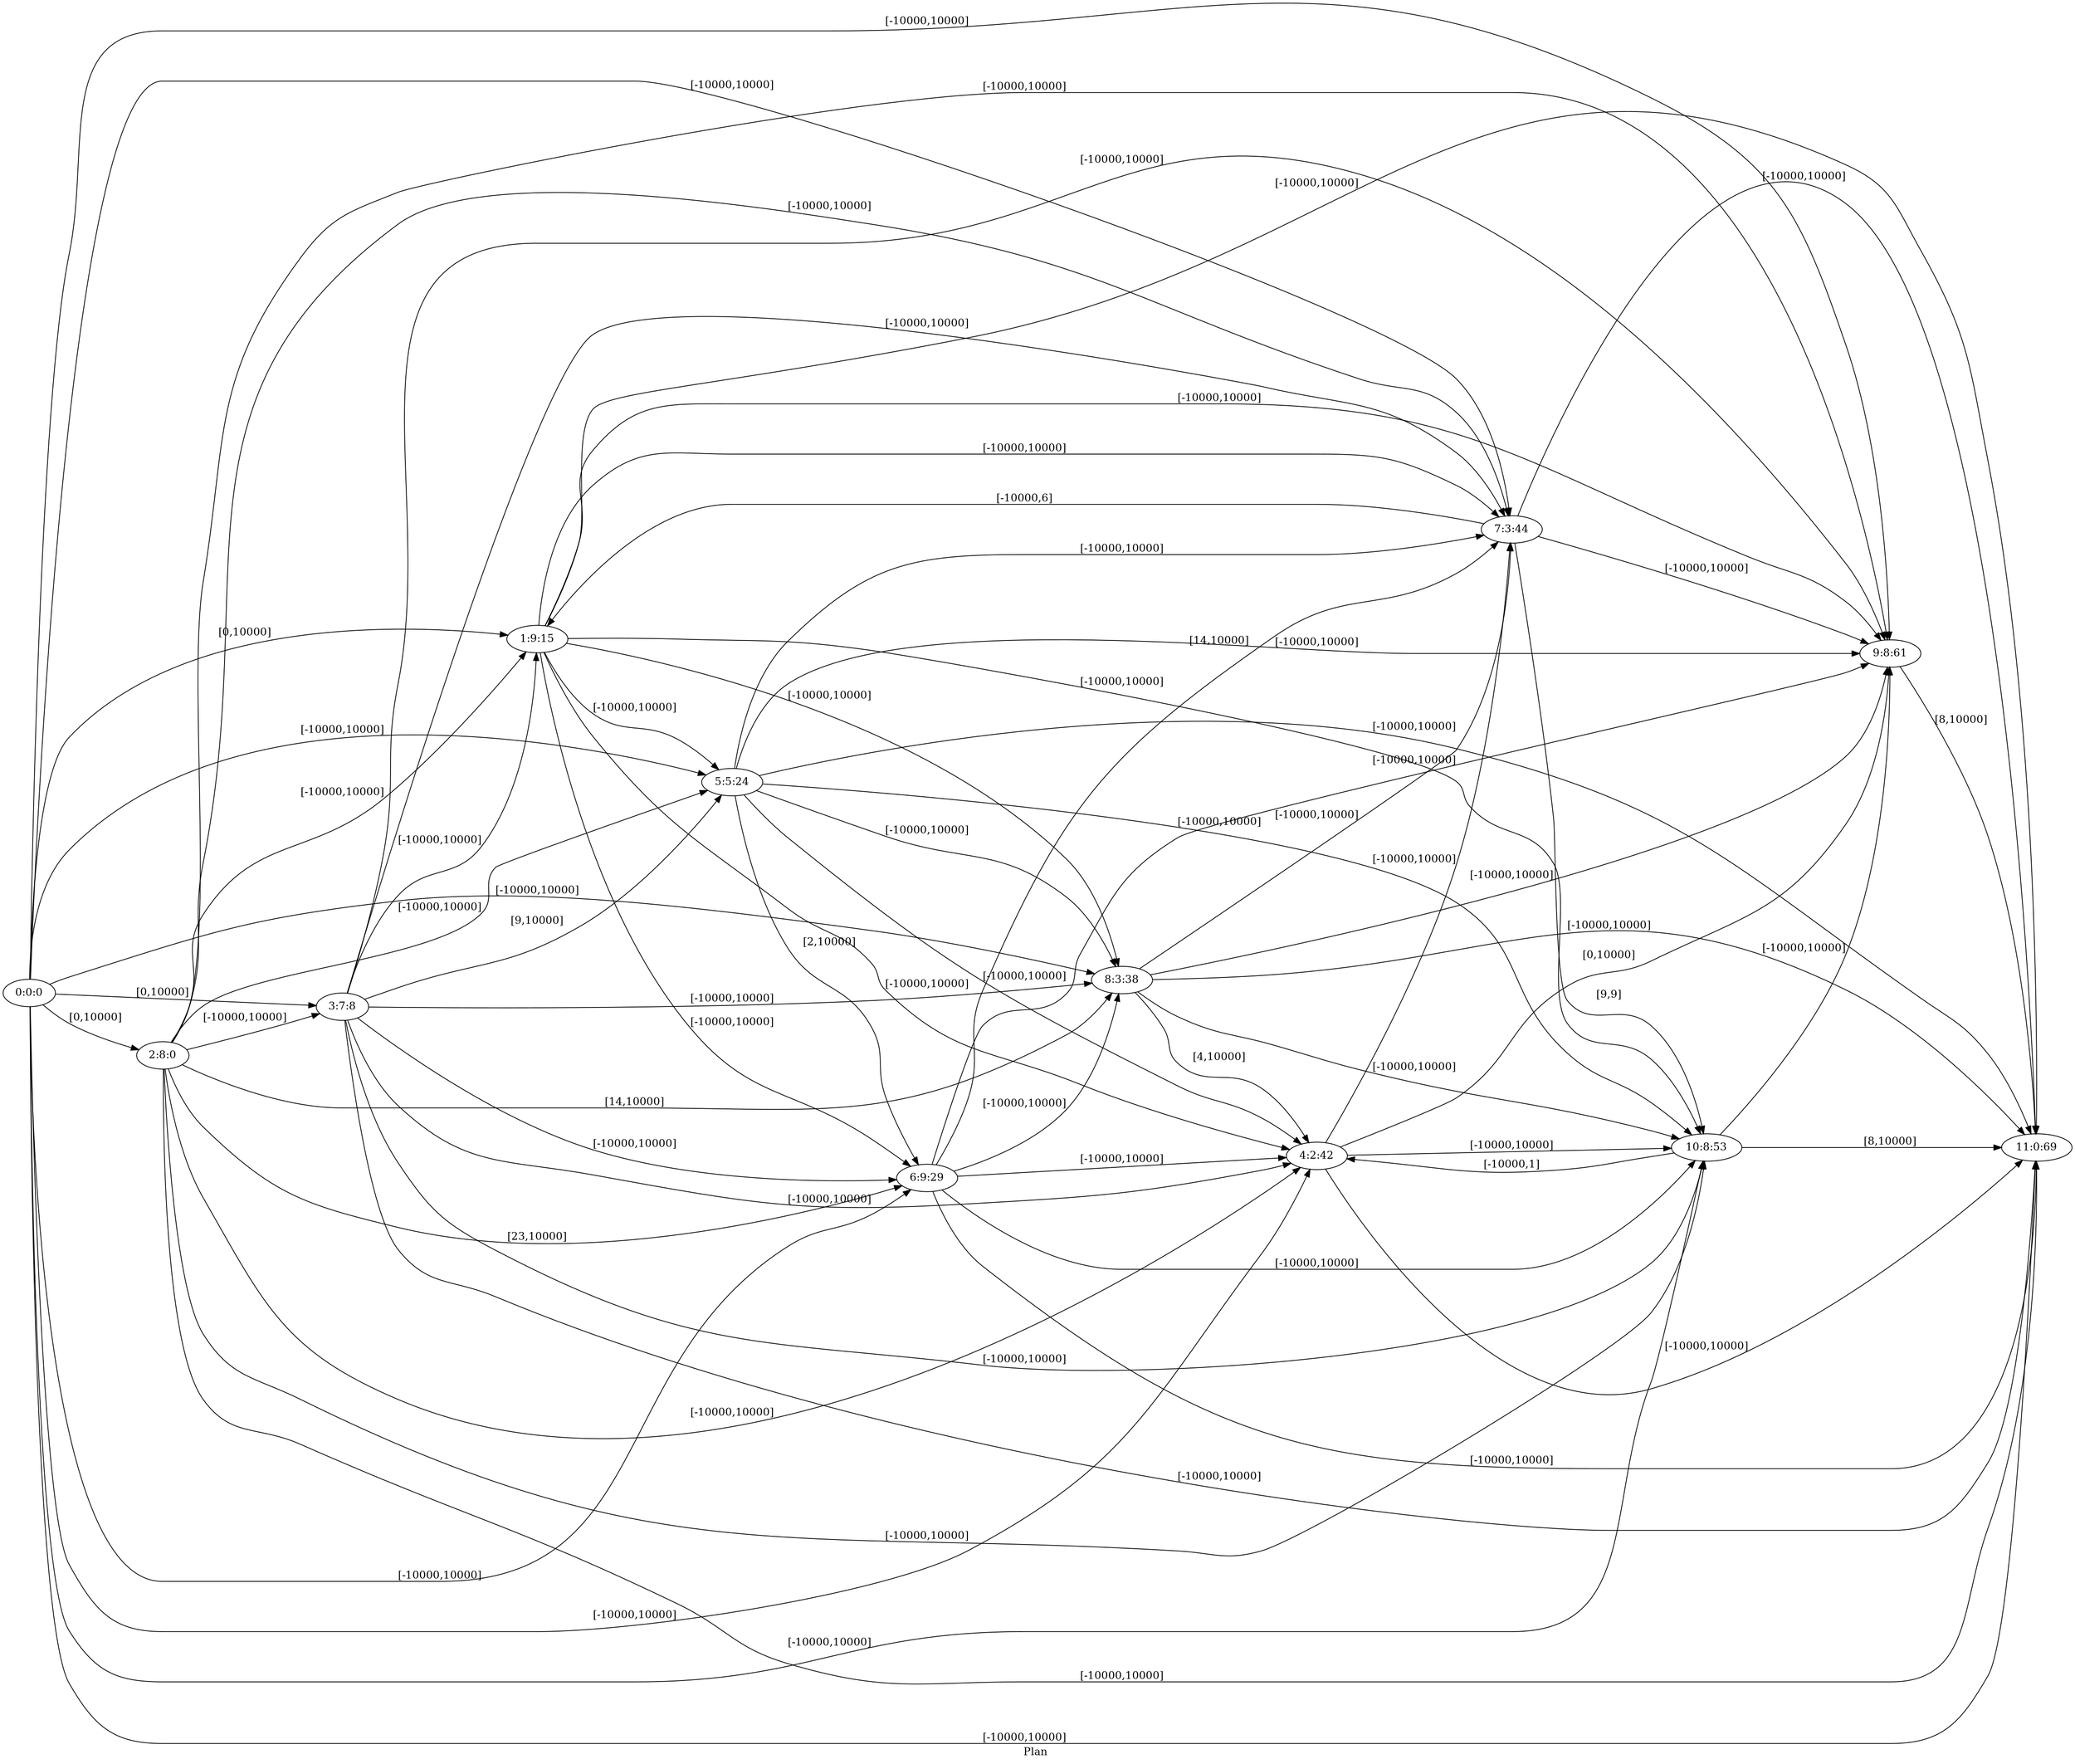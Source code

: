 digraph G {
 rankdir = LR;
 nodesep = .45; 
 size = 30;
label="Plan ";
 fldt = 0.540701;
"0:0:0"->"1:9:15"[ label = "[0,10000]"];
"0:0:0"->"2:8:0"[ label = "[0,10000]"];
"0:0:0"->"3:7:8"[ label = "[0,10000]"];
"0:0:0"->"4:2:42"[ label = "[-10000,10000]"];
"0:0:0"->"5:5:24"[ label = "[-10000,10000]"];
"0:0:0"->"6:9:29"[ label = "[-10000,10000]"];
"0:0:0"->"7:3:44"[ label = "[-10000,10000]"];
"0:0:0"->"8:3:38"[ label = "[-10000,10000]"];
"0:0:0"->"9:8:61"[ label = "[-10000,10000]"];
"0:0:0"->"10:8:53"[ label = "[-10000,10000]"];
"0:0:0"->"11:0:69"[ label = "[-10000,10000]"];
"1:9:15"->"4:2:42"[ label = "[-10000,10000]"];
"1:9:15"->"5:5:24"[ label = "[-10000,10000]"];
"1:9:15"->"6:9:29"[ label = "[-10000,10000]"];
"1:9:15"->"7:3:44"[ label = "[-10000,10000]"];
"1:9:15"->"8:3:38"[ label = "[-10000,10000]"];
"1:9:15"->"9:8:61"[ label = "[-10000,10000]"];
"1:9:15"->"10:8:53"[ label = "[-10000,10000]"];
"1:9:15"->"11:0:69"[ label = "[-10000,10000]"];
"2:8:0"->"1:9:15"[ label = "[-10000,10000]"];
"2:8:0"->"3:7:8"[ label = "[-10000,10000]"];
"2:8:0"->"4:2:42"[ label = "[-10000,10000]"];
"2:8:0"->"5:5:24"[ label = "[-10000,10000]"];
"2:8:0"->"6:9:29"[ label = "[23,10000]"];
"2:8:0"->"7:3:44"[ label = "[-10000,10000]"];
"2:8:0"->"8:3:38"[ label = "[14,10000]"];
"2:8:0"->"9:8:61"[ label = "[-10000,10000]"];
"2:8:0"->"10:8:53"[ label = "[-10000,10000]"];
"2:8:0"->"11:0:69"[ label = "[-10000,10000]"];
"3:7:8"->"1:9:15"[ label = "[-10000,10000]"];
"3:7:8"->"4:2:42"[ label = "[-10000,10000]"];
"3:7:8"->"5:5:24"[ label = "[9,10000]"];
"3:7:8"->"6:9:29"[ label = "[-10000,10000]"];
"3:7:8"->"7:3:44"[ label = "[-10000,10000]"];
"3:7:8"->"8:3:38"[ label = "[-10000,10000]"];
"3:7:8"->"9:8:61"[ label = "[-10000,10000]"];
"3:7:8"->"10:8:53"[ label = "[-10000,10000]"];
"3:7:8"->"11:0:69"[ label = "[-10000,10000]"];
"4:2:42"->"7:3:44"[ label = "[-10000,10000]"];
"4:2:42"->"9:8:61"[ label = "[0,10000]"];
"4:2:42"->"10:8:53"[ label = "[-10000,10000]"];
"4:2:42"->"11:0:69"[ label = "[-10000,10000]"];
"5:5:24"->"4:2:42"[ label = "[-10000,10000]"];
"5:5:24"->"6:9:29"[ label = "[2,10000]"];
"5:5:24"->"7:3:44"[ label = "[-10000,10000]"];
"5:5:24"->"8:3:38"[ label = "[-10000,10000]"];
"5:5:24"->"9:8:61"[ label = "[-10000,10000]"];
"5:5:24"->"10:8:53"[ label = "[-10000,10000]"];
"5:5:24"->"11:0:69"[ label = "[-10000,10000]"];
"6:9:29"->"4:2:42"[ label = "[-10000,10000]"];
"6:9:29"->"7:3:44"[ label = "[14,10000]"];
"6:9:29"->"8:3:38"[ label = "[-10000,10000]"];
"6:9:29"->"9:8:61"[ label = "[-10000,10000]"];
"6:9:29"->"10:8:53"[ label = "[-10000,10000]"];
"6:9:29"->"11:0:69"[ label = "[-10000,10000]"];
"7:3:44"->"1:9:15"[ label = "[-10000,6]"];
"7:3:44"->"9:8:61"[ label = "[-10000,10000]"];
"7:3:44"->"10:8:53"[ label = "[9,9]"];
"7:3:44"->"11:0:69"[ label = "[-10000,10000]"];
"8:3:38"->"4:2:42"[ label = "[4,10000]"];
"8:3:38"->"7:3:44"[ label = "[-10000,10000]"];
"8:3:38"->"9:8:61"[ label = "[-10000,10000]"];
"8:3:38"->"10:8:53"[ label = "[-10000,10000]"];
"8:3:38"->"11:0:69"[ label = "[-10000,10000]"];
"9:8:61"->"11:0:69"[ label = "[8,10000]"];
"10:8:53"->"4:2:42"[ label = "[-10000,1]"];
"10:8:53"->"9:8:61"[ label = "[-10000,10000]"];
"10:8:53"->"11:0:69"[ label = "[8,10000]"];
}
